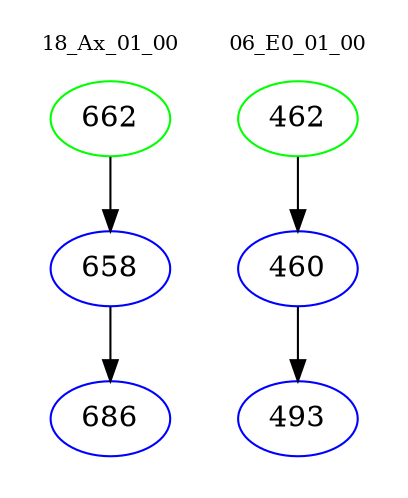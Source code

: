 digraph{
subgraph cluster_0 {
color = white
label = "18_Ax_01_00";
fontsize=10;
T0_662 [label="662", color="green"]
T0_662 -> T0_658 [color="black"]
T0_658 [label="658", color="blue"]
T0_658 -> T0_686 [color="black"]
T0_686 [label="686", color="blue"]
}
subgraph cluster_1 {
color = white
label = "06_E0_01_00";
fontsize=10;
T1_462 [label="462", color="green"]
T1_462 -> T1_460 [color="black"]
T1_460 [label="460", color="blue"]
T1_460 -> T1_493 [color="black"]
T1_493 [label="493", color="blue"]
}
}
